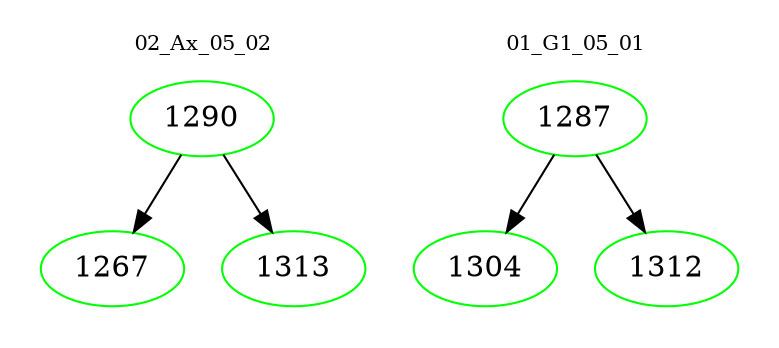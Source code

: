 digraph{
subgraph cluster_0 {
color = white
label = "02_Ax_05_02";
fontsize=10;
T0_1290 [label="1290", color="green"]
T0_1290 -> T0_1267 [color="black"]
T0_1267 [label="1267", color="green"]
T0_1290 -> T0_1313 [color="black"]
T0_1313 [label="1313", color="green"]
}
subgraph cluster_1 {
color = white
label = "01_G1_05_01";
fontsize=10;
T1_1287 [label="1287", color="green"]
T1_1287 -> T1_1304 [color="black"]
T1_1304 [label="1304", color="green"]
T1_1287 -> T1_1312 [color="black"]
T1_1312 [label="1312", color="green"]
}
}

